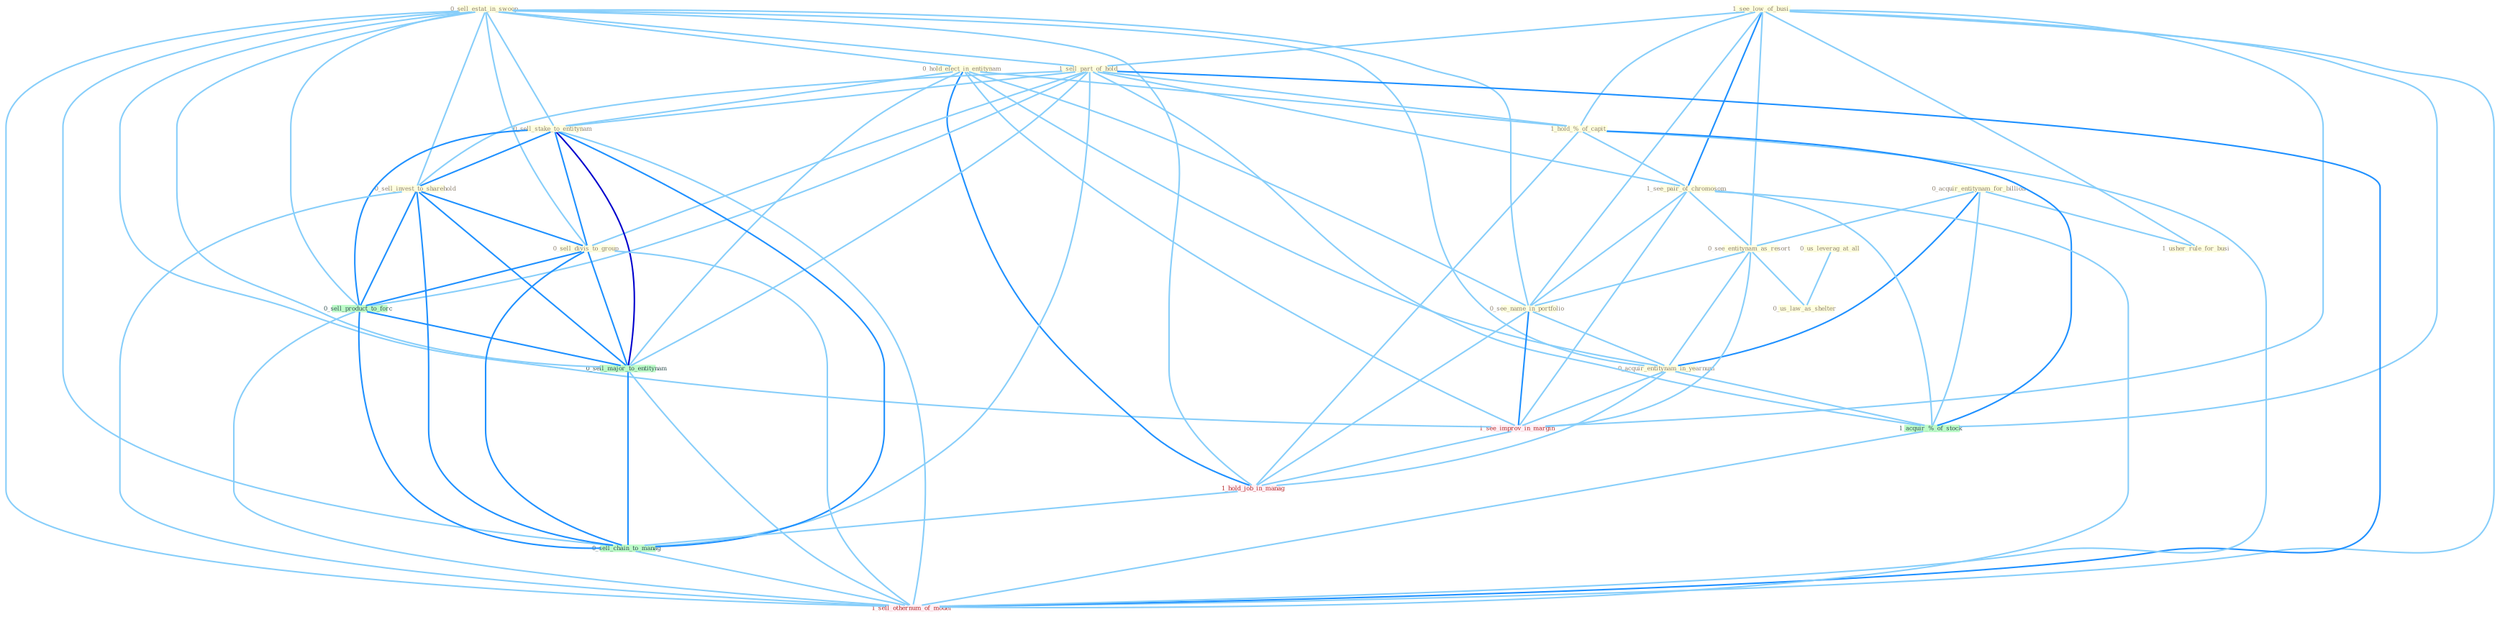 Graph G{ 
    node
    [shape=polygon,style=filled,width=.5,height=.06,color="#BDFCC9",fixedsize=true,fontsize=4,
    fontcolor="#2f4f4f"];
    {node
    [color="#ffffe0", fontcolor="#8b7d6b"] "0_sell_estat_in_swoop " "1_see_low_of_busi " "0_hold_elect_in_entitynam " "0_acquir_entitynam_for_billion " "1_sell_part_of_hold " "1_hold_%_of_capit " "1_see_pair_of_chromosom " "0_see_entitynam_as_resort " "0_us_leverag_at_all " "0_sell_stake_to_entitynam " "0_see_name_in_portfolio " "0_sell_invest_to_sharehold " "0_sell_divis_to_group " "0_acquir_entitynam_in_yearnum " "1_usher_rule_for_busi " "0_us_law_as_shelter "}
{node [color="#fff0f5", fontcolor="#b22222"] "1_see_improv_in_margin " "1_hold_job_in_manag " "1_sell_othernum_of_model "}
edge [color="#B0E2FF"];

	"0_sell_estat_in_swoop " -- "0_hold_elect_in_entitynam " [w="1", color="#87cefa" ];
	"0_sell_estat_in_swoop " -- "1_sell_part_of_hold " [w="1", color="#87cefa" ];
	"0_sell_estat_in_swoop " -- "0_sell_stake_to_entitynam " [w="1", color="#87cefa" ];
	"0_sell_estat_in_swoop " -- "0_see_name_in_portfolio " [w="1", color="#87cefa" ];
	"0_sell_estat_in_swoop " -- "0_sell_invest_to_sharehold " [w="1", color="#87cefa" ];
	"0_sell_estat_in_swoop " -- "0_sell_divis_to_group " [w="1", color="#87cefa" ];
	"0_sell_estat_in_swoop " -- "0_acquir_entitynam_in_yearnum " [w="1", color="#87cefa" ];
	"0_sell_estat_in_swoop " -- "1_see_improv_in_margin " [w="1", color="#87cefa" ];
	"0_sell_estat_in_swoop " -- "1_hold_job_in_manag " [w="1", color="#87cefa" ];
	"0_sell_estat_in_swoop " -- "0_sell_product_to_forc " [w="1", color="#87cefa" ];
	"0_sell_estat_in_swoop " -- "0_sell_major_to_entitynam " [w="1", color="#87cefa" ];
	"0_sell_estat_in_swoop " -- "0_sell_chain_to_manag " [w="1", color="#87cefa" ];
	"0_sell_estat_in_swoop " -- "1_sell_othernum_of_model " [w="1", color="#87cefa" ];
	"1_see_low_of_busi " -- "1_sell_part_of_hold " [w="1", color="#87cefa" ];
	"1_see_low_of_busi " -- "1_hold_%_of_capit " [w="1", color="#87cefa" ];
	"1_see_low_of_busi " -- "1_see_pair_of_chromosom " [w="2", color="#1e90ff" , len=0.8];
	"1_see_low_of_busi " -- "0_see_entitynam_as_resort " [w="1", color="#87cefa" ];
	"1_see_low_of_busi " -- "0_see_name_in_portfolio " [w="1", color="#87cefa" ];
	"1_see_low_of_busi " -- "1_usher_rule_for_busi " [w="1", color="#87cefa" ];
	"1_see_low_of_busi " -- "1_see_improv_in_margin " [w="1", color="#87cefa" ];
	"1_see_low_of_busi " -- "1_acquir_%_of_stock " [w="1", color="#87cefa" ];
	"1_see_low_of_busi " -- "1_sell_othernum_of_model " [w="1", color="#87cefa" ];
	"0_hold_elect_in_entitynam " -- "1_hold_%_of_capit " [w="1", color="#87cefa" ];
	"0_hold_elect_in_entitynam " -- "0_sell_stake_to_entitynam " [w="1", color="#87cefa" ];
	"0_hold_elect_in_entitynam " -- "0_see_name_in_portfolio " [w="1", color="#87cefa" ];
	"0_hold_elect_in_entitynam " -- "0_acquir_entitynam_in_yearnum " [w="1", color="#87cefa" ];
	"0_hold_elect_in_entitynam " -- "1_see_improv_in_margin " [w="1", color="#87cefa" ];
	"0_hold_elect_in_entitynam " -- "1_hold_job_in_manag " [w="2", color="#1e90ff" , len=0.8];
	"0_hold_elect_in_entitynam " -- "0_sell_major_to_entitynam " [w="1", color="#87cefa" ];
	"0_acquir_entitynam_for_billion " -- "0_see_entitynam_as_resort " [w="1", color="#87cefa" ];
	"0_acquir_entitynam_for_billion " -- "0_acquir_entitynam_in_yearnum " [w="2", color="#1e90ff" , len=0.8];
	"0_acquir_entitynam_for_billion " -- "1_usher_rule_for_busi " [w="1", color="#87cefa" ];
	"0_acquir_entitynam_for_billion " -- "1_acquir_%_of_stock " [w="1", color="#87cefa" ];
	"1_sell_part_of_hold " -- "1_hold_%_of_capit " [w="1", color="#87cefa" ];
	"1_sell_part_of_hold " -- "1_see_pair_of_chromosom " [w="1", color="#87cefa" ];
	"1_sell_part_of_hold " -- "0_sell_stake_to_entitynam " [w="1", color="#87cefa" ];
	"1_sell_part_of_hold " -- "0_sell_invest_to_sharehold " [w="1", color="#87cefa" ];
	"1_sell_part_of_hold " -- "0_sell_divis_to_group " [w="1", color="#87cefa" ];
	"1_sell_part_of_hold " -- "1_acquir_%_of_stock " [w="1", color="#87cefa" ];
	"1_sell_part_of_hold " -- "0_sell_product_to_forc " [w="1", color="#87cefa" ];
	"1_sell_part_of_hold " -- "0_sell_major_to_entitynam " [w="1", color="#87cefa" ];
	"1_sell_part_of_hold " -- "0_sell_chain_to_manag " [w="1", color="#87cefa" ];
	"1_sell_part_of_hold " -- "1_sell_othernum_of_model " [w="2", color="#1e90ff" , len=0.8];
	"1_hold_%_of_capit " -- "1_see_pair_of_chromosom " [w="1", color="#87cefa" ];
	"1_hold_%_of_capit " -- "1_acquir_%_of_stock " [w="2", color="#1e90ff" , len=0.8];
	"1_hold_%_of_capit " -- "1_hold_job_in_manag " [w="1", color="#87cefa" ];
	"1_hold_%_of_capit " -- "1_sell_othernum_of_model " [w="1", color="#87cefa" ];
	"1_see_pair_of_chromosom " -- "0_see_entitynam_as_resort " [w="1", color="#87cefa" ];
	"1_see_pair_of_chromosom " -- "0_see_name_in_portfolio " [w="1", color="#87cefa" ];
	"1_see_pair_of_chromosom " -- "1_see_improv_in_margin " [w="1", color="#87cefa" ];
	"1_see_pair_of_chromosom " -- "1_acquir_%_of_stock " [w="1", color="#87cefa" ];
	"1_see_pair_of_chromosom " -- "1_sell_othernum_of_model " [w="1", color="#87cefa" ];
	"0_see_entitynam_as_resort " -- "0_see_name_in_portfolio " [w="1", color="#87cefa" ];
	"0_see_entitynam_as_resort " -- "0_acquir_entitynam_in_yearnum " [w="1", color="#87cefa" ];
	"0_see_entitynam_as_resort " -- "0_us_law_as_shelter " [w="1", color="#87cefa" ];
	"0_see_entitynam_as_resort " -- "1_see_improv_in_margin " [w="1", color="#87cefa" ];
	"0_us_leverag_at_all " -- "0_us_law_as_shelter " [w="1", color="#87cefa" ];
	"0_sell_stake_to_entitynam " -- "0_sell_invest_to_sharehold " [w="2", color="#1e90ff" , len=0.8];
	"0_sell_stake_to_entitynam " -- "0_sell_divis_to_group " [w="2", color="#1e90ff" , len=0.8];
	"0_sell_stake_to_entitynam " -- "0_sell_product_to_forc " [w="2", color="#1e90ff" , len=0.8];
	"0_sell_stake_to_entitynam " -- "0_sell_major_to_entitynam " [w="3", color="#0000cd" , len=0.6];
	"0_sell_stake_to_entitynam " -- "0_sell_chain_to_manag " [w="2", color="#1e90ff" , len=0.8];
	"0_sell_stake_to_entitynam " -- "1_sell_othernum_of_model " [w="1", color="#87cefa" ];
	"0_see_name_in_portfolio " -- "0_acquir_entitynam_in_yearnum " [w="1", color="#87cefa" ];
	"0_see_name_in_portfolio " -- "1_see_improv_in_margin " [w="2", color="#1e90ff" , len=0.8];
	"0_see_name_in_portfolio " -- "1_hold_job_in_manag " [w="1", color="#87cefa" ];
	"0_sell_invest_to_sharehold " -- "0_sell_divis_to_group " [w="2", color="#1e90ff" , len=0.8];
	"0_sell_invest_to_sharehold " -- "0_sell_product_to_forc " [w="2", color="#1e90ff" , len=0.8];
	"0_sell_invest_to_sharehold " -- "0_sell_major_to_entitynam " [w="2", color="#1e90ff" , len=0.8];
	"0_sell_invest_to_sharehold " -- "0_sell_chain_to_manag " [w="2", color="#1e90ff" , len=0.8];
	"0_sell_invest_to_sharehold " -- "1_sell_othernum_of_model " [w="1", color="#87cefa" ];
	"0_sell_divis_to_group " -- "0_sell_product_to_forc " [w="2", color="#1e90ff" , len=0.8];
	"0_sell_divis_to_group " -- "0_sell_major_to_entitynam " [w="2", color="#1e90ff" , len=0.8];
	"0_sell_divis_to_group " -- "0_sell_chain_to_manag " [w="2", color="#1e90ff" , len=0.8];
	"0_sell_divis_to_group " -- "1_sell_othernum_of_model " [w="1", color="#87cefa" ];
	"0_acquir_entitynam_in_yearnum " -- "1_see_improv_in_margin " [w="1", color="#87cefa" ];
	"0_acquir_entitynam_in_yearnum " -- "1_acquir_%_of_stock " [w="1", color="#87cefa" ];
	"0_acquir_entitynam_in_yearnum " -- "1_hold_job_in_manag " [w="1", color="#87cefa" ];
	"1_see_improv_in_margin " -- "1_hold_job_in_manag " [w="1", color="#87cefa" ];
	"1_acquir_%_of_stock " -- "1_sell_othernum_of_model " [w="1", color="#87cefa" ];
	"1_hold_job_in_manag " -- "0_sell_chain_to_manag " [w="1", color="#87cefa" ];
	"0_sell_product_to_forc " -- "0_sell_major_to_entitynam " [w="2", color="#1e90ff" , len=0.8];
	"0_sell_product_to_forc " -- "0_sell_chain_to_manag " [w="2", color="#1e90ff" , len=0.8];
	"0_sell_product_to_forc " -- "1_sell_othernum_of_model " [w="1", color="#87cefa" ];
	"0_sell_major_to_entitynam " -- "0_sell_chain_to_manag " [w="2", color="#1e90ff" , len=0.8];
	"0_sell_major_to_entitynam " -- "1_sell_othernum_of_model " [w="1", color="#87cefa" ];
	"0_sell_chain_to_manag " -- "1_sell_othernum_of_model " [w="1", color="#87cefa" ];
}
